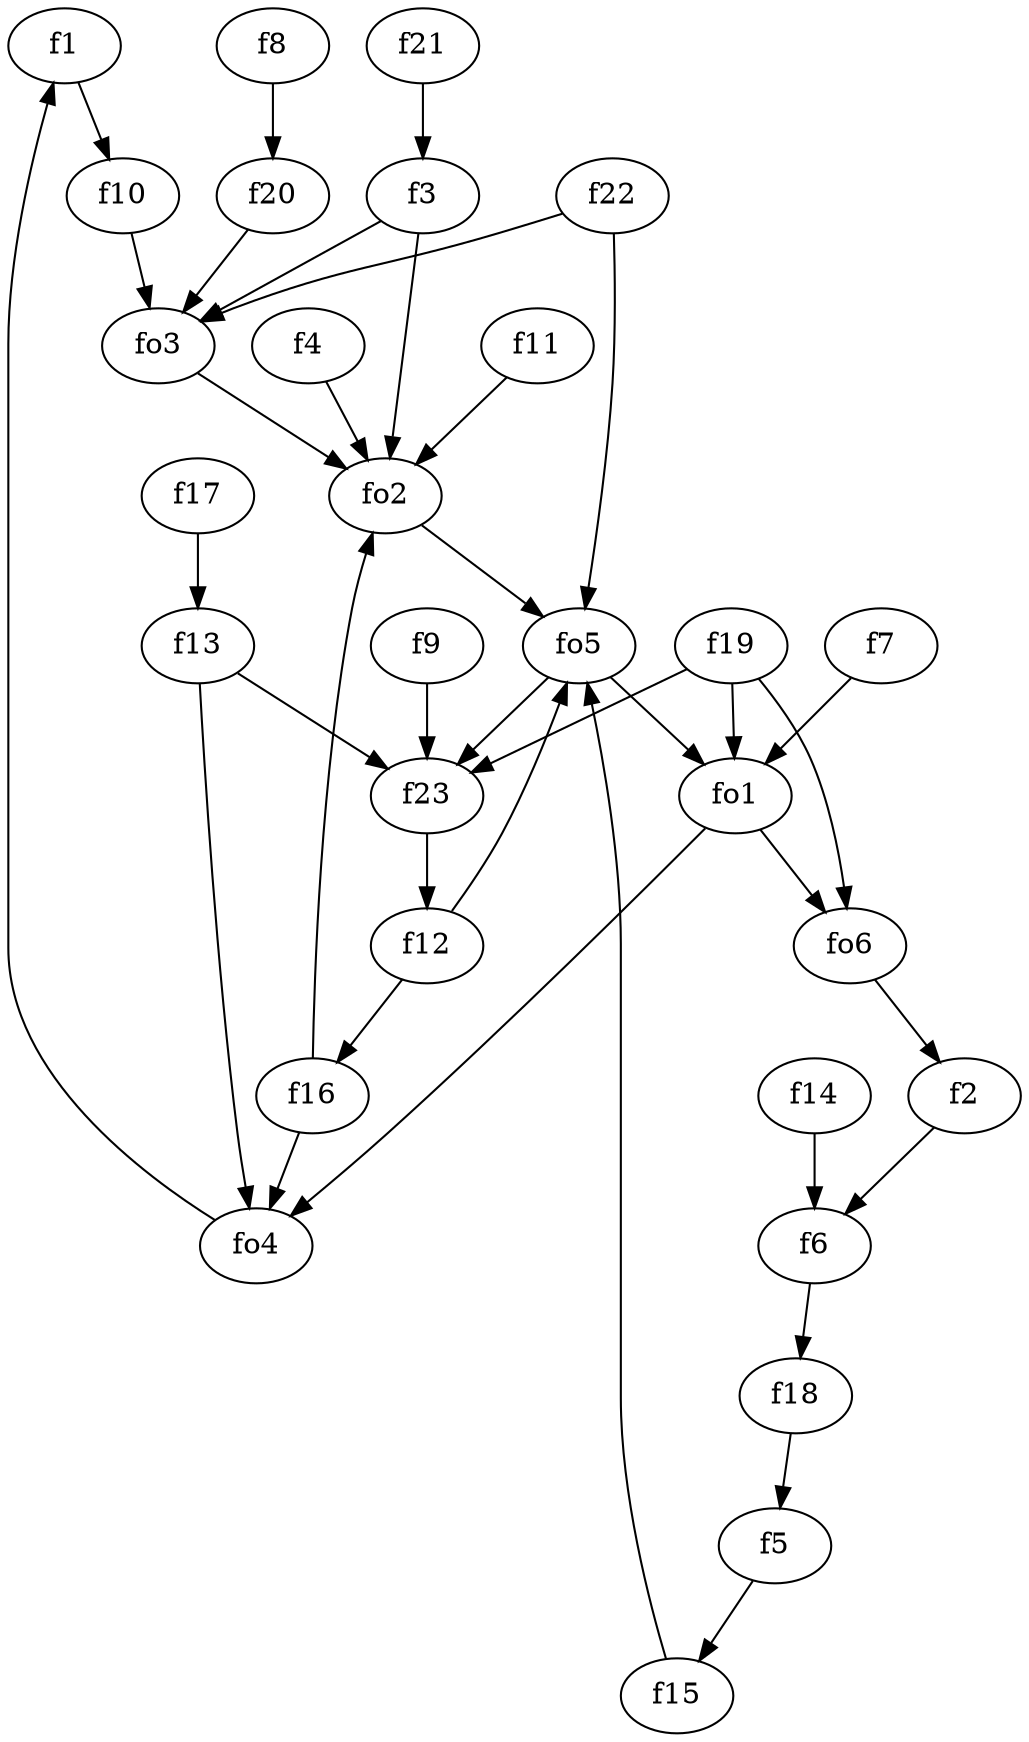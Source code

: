 strict digraph  {
f1;
f2;
f3;
f4;
f5;
f6;
f7;
f8;
f9;
f10;
f11;
f12;
f13;
f14;
f15;
f16;
f17;
f18;
f19;
f20;
f21;
f22;
f23;
fo1;
fo2;
fo3;
fo4;
fo5;
fo6;
f1 -> f10  [weight=2];
f2 -> f6  [weight=2];
f3 -> fo2  [weight=2];
f3 -> fo3  [weight=2];
f4 -> fo2  [weight=2];
f5 -> f15  [weight=2];
f6 -> f18  [weight=2];
f7 -> fo1  [weight=2];
f8 -> f20  [weight=2];
f9 -> f23  [weight=2];
f10 -> fo3  [weight=2];
f11 -> fo2  [weight=2];
f12 -> fo5  [weight=2];
f12 -> f16  [weight=2];
f13 -> f23  [weight=2];
f13 -> fo4  [weight=2];
f14 -> f6  [weight=2];
f15 -> fo5  [weight=2];
f16 -> fo2  [weight=2];
f16 -> fo4  [weight=2];
f17 -> f13  [weight=2];
f18 -> f5  [weight=2];
f19 -> fo1  [weight=2];
f19 -> fo6  [weight=2];
f19 -> f23  [weight=2];
f20 -> fo3  [weight=2];
f21 -> f3  [weight=2];
f22 -> fo5  [weight=2];
f22 -> fo3  [weight=2];
f23 -> f12  [weight=2];
fo1 -> fo6  [weight=2];
fo1 -> fo4  [weight=2];
fo2 -> fo5  [weight=2];
fo3 -> fo2  [weight=2];
fo4 -> f1  [weight=2];
fo5 -> f23  [weight=2];
fo5 -> fo1  [weight=2];
fo6 -> f2  [weight=2];
}
